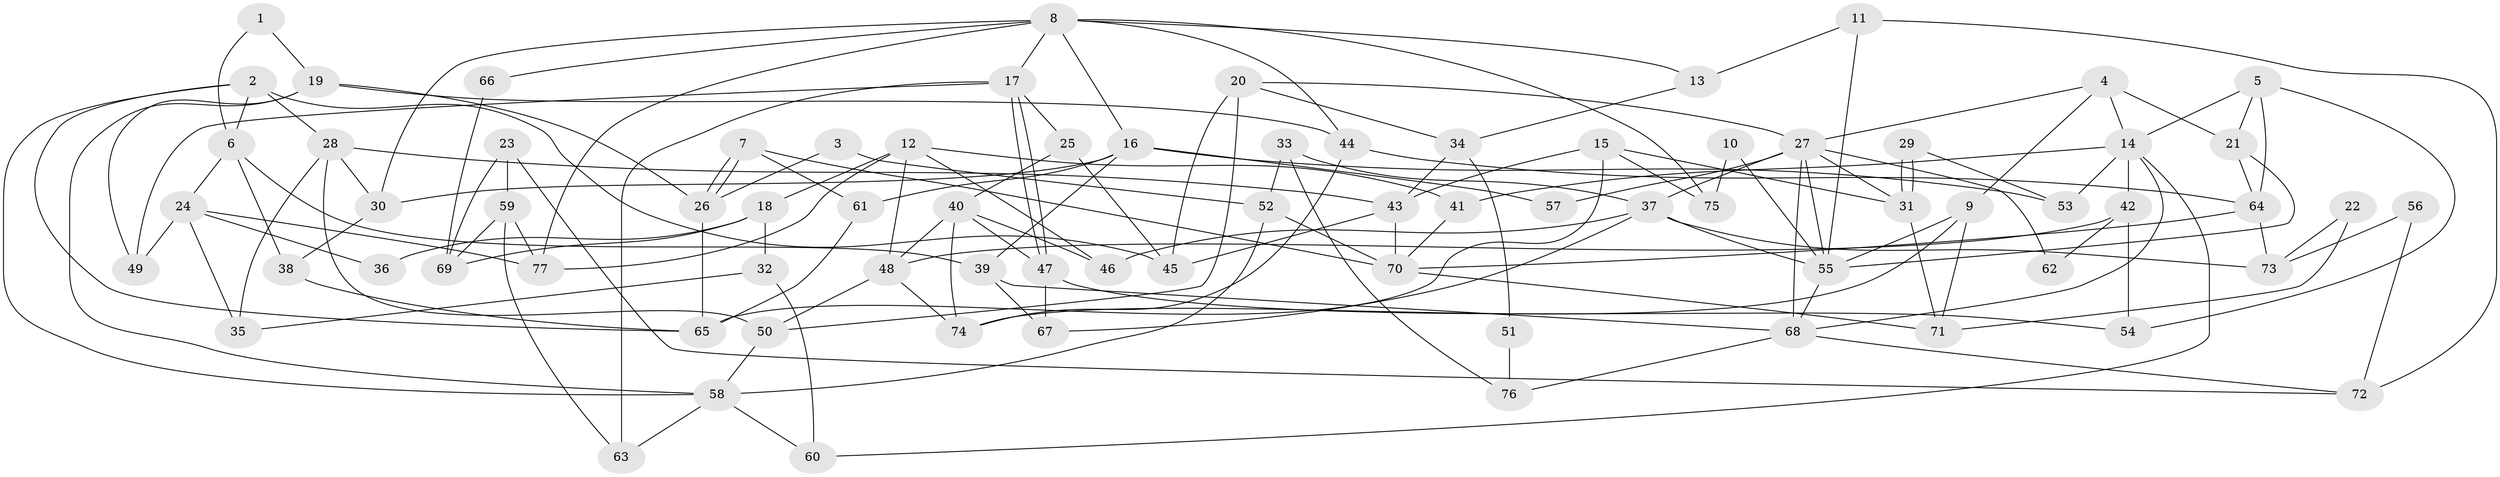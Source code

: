 // Generated by graph-tools (version 1.1) at 2025/51/03/09/25 04:51:37]
// undirected, 77 vertices, 154 edges
graph export_dot {
graph [start="1"]
  node [color=gray90,style=filled];
  1;
  2;
  3;
  4;
  5;
  6;
  7;
  8;
  9;
  10;
  11;
  12;
  13;
  14;
  15;
  16;
  17;
  18;
  19;
  20;
  21;
  22;
  23;
  24;
  25;
  26;
  27;
  28;
  29;
  30;
  31;
  32;
  33;
  34;
  35;
  36;
  37;
  38;
  39;
  40;
  41;
  42;
  43;
  44;
  45;
  46;
  47;
  48;
  49;
  50;
  51;
  52;
  53;
  54;
  55;
  56;
  57;
  58;
  59;
  60;
  61;
  62;
  63;
  64;
  65;
  66;
  67;
  68;
  69;
  70;
  71;
  72;
  73;
  74;
  75;
  76;
  77;
  1 -- 6;
  1 -- 19;
  2 -- 6;
  2 -- 45;
  2 -- 28;
  2 -- 58;
  2 -- 65;
  3 -- 26;
  3 -- 52;
  4 -- 27;
  4 -- 9;
  4 -- 14;
  4 -- 21;
  5 -- 21;
  5 -- 64;
  5 -- 14;
  5 -- 54;
  6 -- 39;
  6 -- 38;
  6 -- 24;
  7 -- 26;
  7 -- 26;
  7 -- 70;
  7 -- 61;
  8 -- 16;
  8 -- 44;
  8 -- 13;
  8 -- 17;
  8 -- 30;
  8 -- 66;
  8 -- 75;
  8 -- 77;
  9 -- 74;
  9 -- 71;
  9 -- 55;
  10 -- 75;
  10 -- 55;
  11 -- 13;
  11 -- 55;
  11 -- 72;
  12 -- 46;
  12 -- 48;
  12 -- 18;
  12 -- 41;
  12 -- 77;
  13 -- 34;
  14 -- 41;
  14 -- 42;
  14 -- 53;
  14 -- 60;
  14 -- 68;
  15 -- 43;
  15 -- 65;
  15 -- 31;
  15 -- 75;
  16 -- 39;
  16 -- 61;
  16 -- 30;
  16 -- 53;
  16 -- 57;
  17 -- 47;
  17 -- 47;
  17 -- 25;
  17 -- 49;
  17 -- 63;
  18 -- 32;
  18 -- 36;
  18 -- 69;
  19 -- 58;
  19 -- 49;
  19 -- 26;
  19 -- 44;
  20 -- 27;
  20 -- 50;
  20 -- 34;
  20 -- 45;
  21 -- 55;
  21 -- 64;
  22 -- 71;
  22 -- 73;
  23 -- 72;
  23 -- 59;
  23 -- 69;
  24 -- 77;
  24 -- 35;
  24 -- 36;
  24 -- 49;
  25 -- 45;
  25 -- 40;
  26 -- 65;
  27 -- 68;
  27 -- 31;
  27 -- 37;
  27 -- 55;
  27 -- 57;
  27 -- 62;
  28 -- 30;
  28 -- 35;
  28 -- 43;
  28 -- 50;
  29 -- 31;
  29 -- 31;
  29 -- 53;
  30 -- 38;
  31 -- 71;
  32 -- 35;
  32 -- 60;
  33 -- 37;
  33 -- 52;
  33 -- 76;
  34 -- 43;
  34 -- 51;
  37 -- 55;
  37 -- 46;
  37 -- 67;
  37 -- 73;
  38 -- 65;
  39 -- 67;
  39 -- 68;
  40 -- 47;
  40 -- 46;
  40 -- 48;
  40 -- 74;
  41 -- 70;
  42 -- 48;
  42 -- 54;
  42 -- 62;
  43 -- 70;
  43 -- 45;
  44 -- 74;
  44 -- 64;
  47 -- 54;
  47 -- 67;
  48 -- 50;
  48 -- 74;
  50 -- 58;
  51 -- 76;
  52 -- 58;
  52 -- 70;
  55 -- 68;
  56 -- 72;
  56 -- 73;
  58 -- 63;
  58 -- 60;
  59 -- 69;
  59 -- 77;
  59 -- 63;
  61 -- 65;
  64 -- 70;
  64 -- 73;
  66 -- 69;
  68 -- 72;
  68 -- 76;
  70 -- 71;
}
